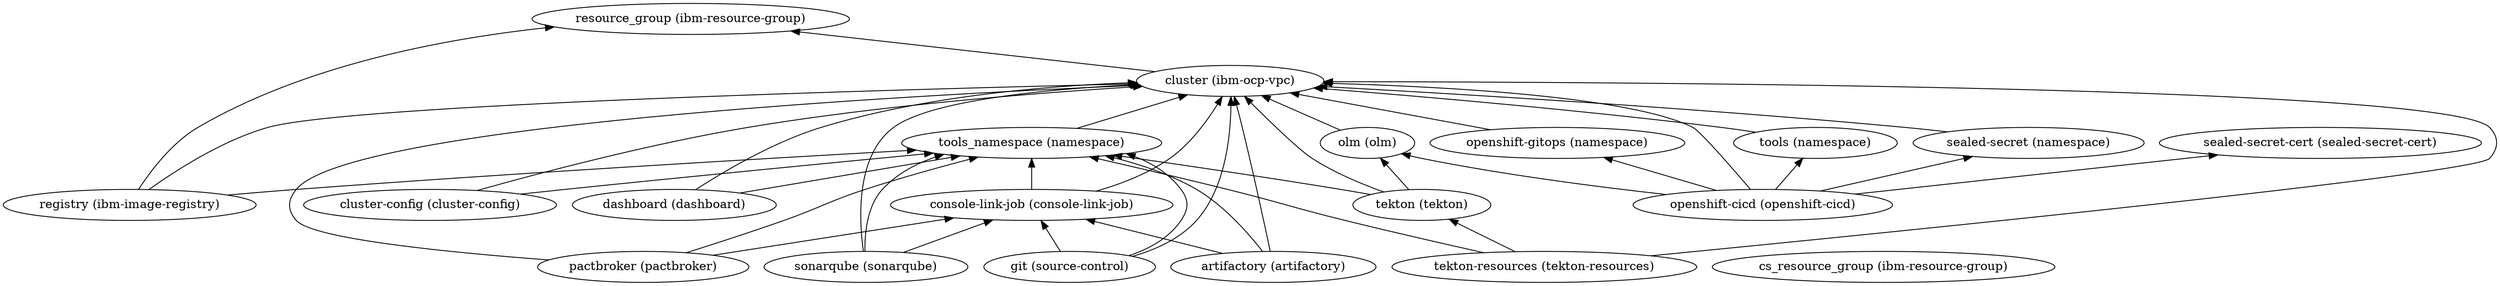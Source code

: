 digraph {
    rankdir="BT"
    "resource_group (ibm-resource-group)"
"cs_resource_group (ibm-resource-group)"
"cluster (ibm-ocp-vpc)" -> "resource_group (ibm-resource-group)"
"cluster (ibm-ocp-vpc)"
"tools_namespace (namespace)" -> "cluster (ibm-ocp-vpc)"
"tools_namespace (namespace)"
"openshift-gitops (namespace)" -> "cluster (ibm-ocp-vpc)"
"openshift-gitops (namespace)"
"artifactory (artifactory)" -> "cluster (ibm-ocp-vpc)"
"artifactory (artifactory)" -> "tools_namespace (namespace)"
"artifactory (artifactory)" -> "console-link-job (console-link-job)"
"artifactory (artifactory)"
"console-link-job (console-link-job)" -> "cluster (ibm-ocp-vpc)"
"console-link-job (console-link-job)" -> "tools_namespace (namespace)"
"console-link-job (console-link-job)"
"cluster-config (cluster-config)" -> "cluster (ibm-ocp-vpc)"
"cluster-config (cluster-config)" -> "tools_namespace (namespace)"
"cluster-config (cluster-config)"
"dashboard (dashboard)" -> "cluster (ibm-ocp-vpc)"
"dashboard (dashboard)" -> "tools_namespace (namespace)"
"dashboard (dashboard)"
"registry (ibm-image-registry)" -> "cluster (ibm-ocp-vpc)"
"registry (ibm-image-registry)" -> "tools_namespace (namespace)"
"registry (ibm-image-registry)" -> "resource_group (ibm-resource-group)"
"registry (ibm-image-registry)"
"openshift-cicd (openshift-cicd)" -> "cluster (ibm-ocp-vpc)"
"openshift-cicd (openshift-cicd)" -> "olm (olm)"
"openshift-cicd (openshift-cicd)" -> "openshift-gitops (namespace)"
"openshift-cicd (openshift-cicd)" -> "tools (namespace)"
"openshift-cicd (openshift-cicd)" -> "sealed-secret (namespace)"
"openshift-cicd (openshift-cicd)" -> "sealed-secret-cert (sealed-secret-cert)"
"openshift-cicd (openshift-cicd)"
"olm (olm)" -> "cluster (ibm-ocp-vpc)"
"olm (olm)"
"tools (namespace)" -> "cluster (ibm-ocp-vpc)"
"tools (namespace)"
"sealed-secret (namespace)" -> "cluster (ibm-ocp-vpc)"
"sealed-secret (namespace)"
"sealed-secret-cert (sealed-secret-cert)"
"pactbroker (pactbroker)" -> "cluster (ibm-ocp-vpc)"
"pactbroker (pactbroker)" -> "tools_namespace (namespace)"
"pactbroker (pactbroker)" -> "console-link-job (console-link-job)"
"pactbroker (pactbroker)"
"sonarqube (sonarqube)" -> "cluster (ibm-ocp-vpc)"
"sonarqube (sonarqube)" -> "tools_namespace (namespace)"
"sonarqube (sonarqube)" -> "console-link-job (console-link-job)"
"sonarqube (sonarqube)"
"git (source-control)" -> "cluster (ibm-ocp-vpc)"
"git (source-control)" -> "tools_namespace (namespace)"
"git (source-control)" -> "console-link-job (console-link-job)"
"git (source-control)"
"tekton-resources (tekton-resources)" -> "cluster (ibm-ocp-vpc)"
"tekton-resources (tekton-resources)" -> "tools_namespace (namespace)"
"tekton-resources (tekton-resources)" -> "tekton (tekton)"
"tekton-resources (tekton-resources)"
"tekton (tekton)" -> "cluster (ibm-ocp-vpc)"
"tekton (tekton)" -> "tools_namespace (namespace)"
"tekton (tekton)" -> "olm (olm)"
"tekton (tekton)"
  }